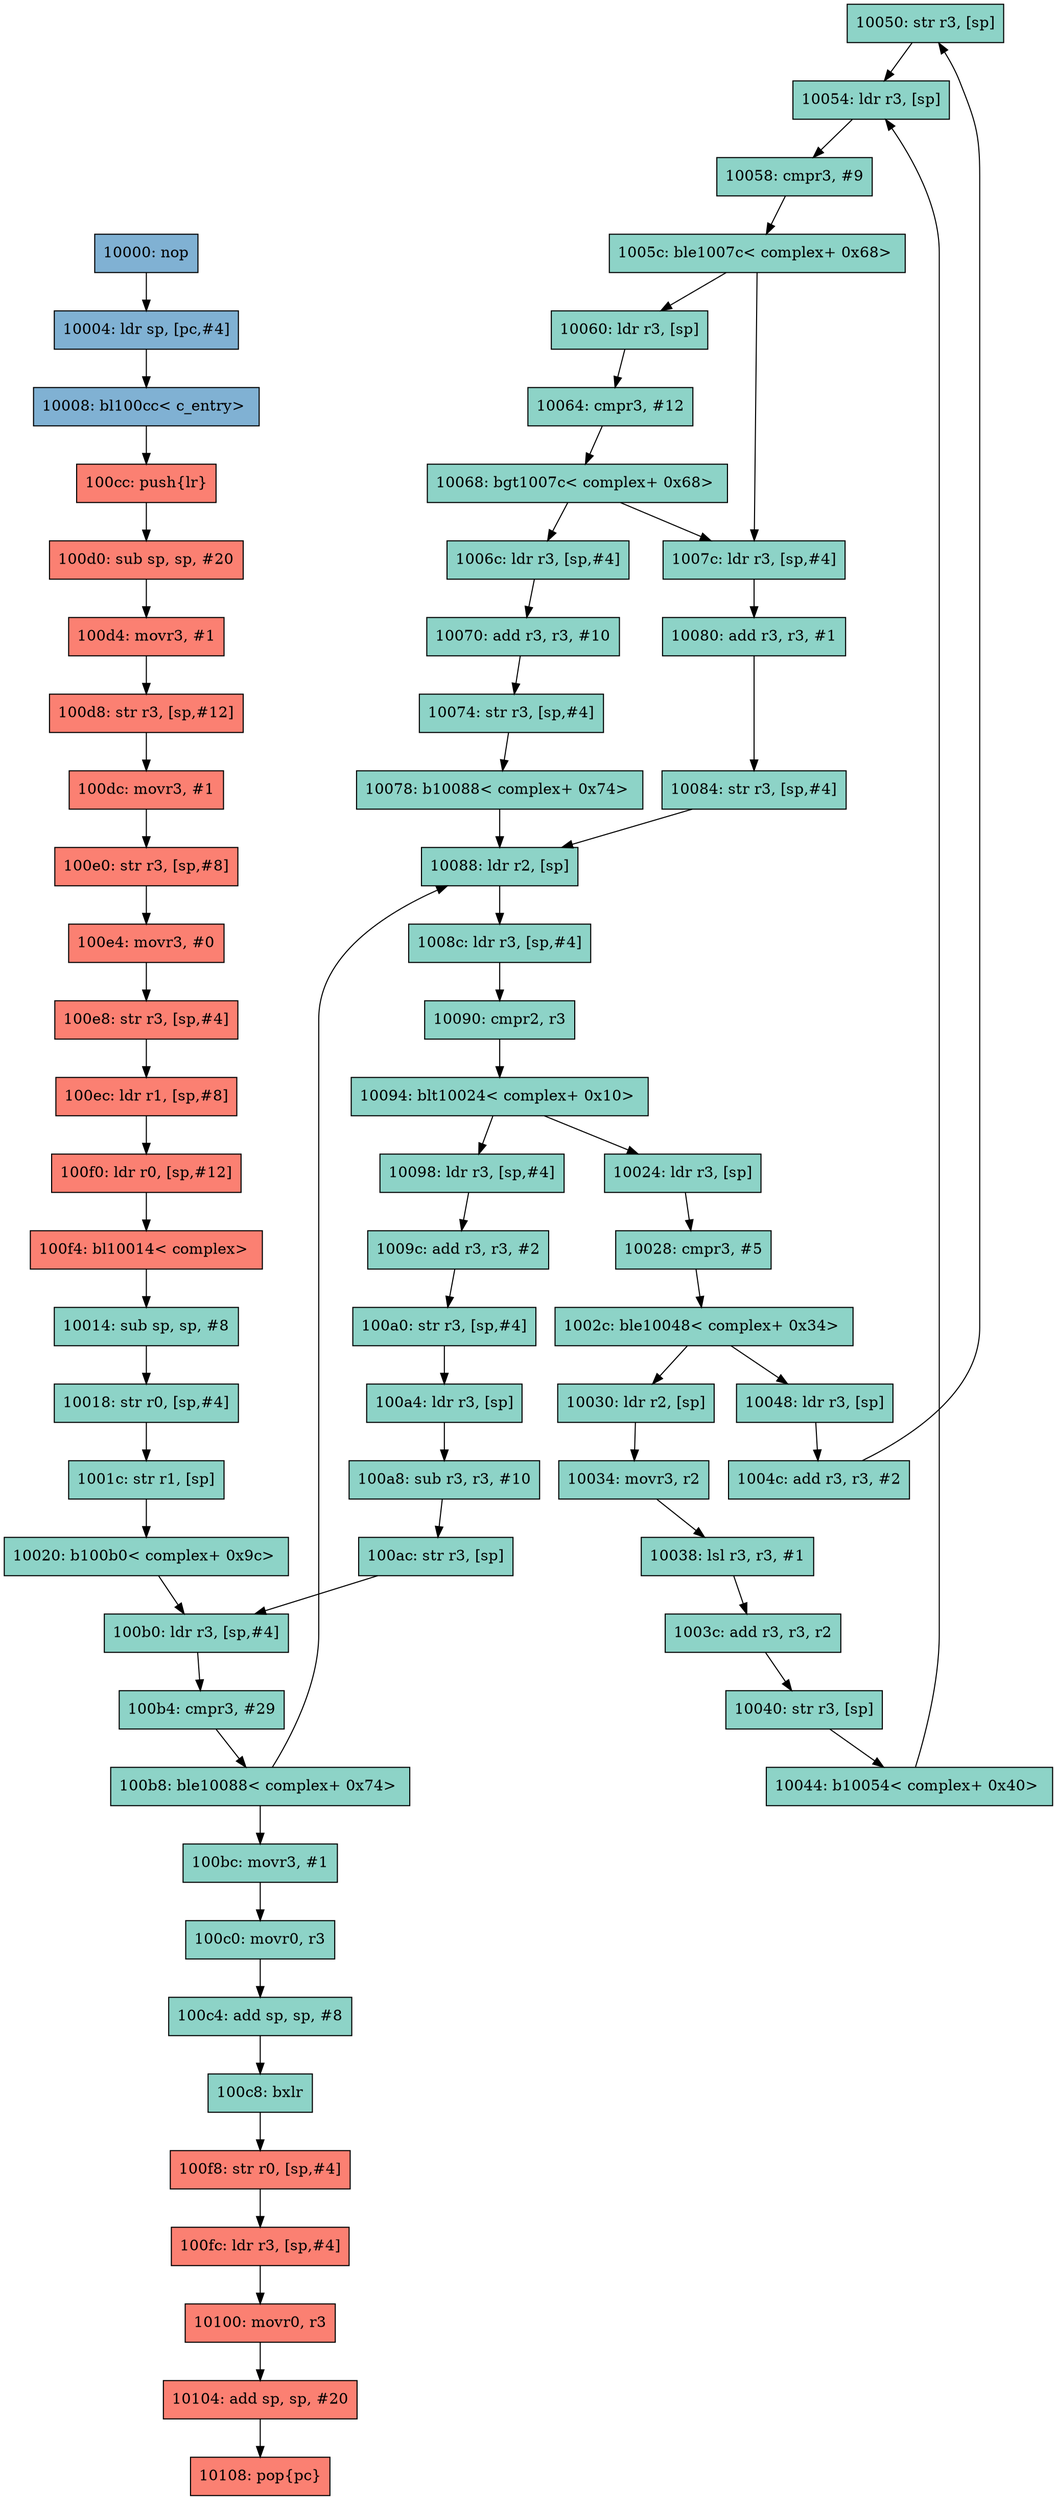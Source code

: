 digraph G {
  "10050_FF36CE" [style=filled shape=rectangle color=black fillcolor="/set312/1" label ="10050: str r3, [sp]"]
  "10044_FF36CE" [style=filled shape=rectangle color=black fillcolor="/set312/1" label ="10044: b10054< complex+ 0x40> "]
  "10024_FF36CE" [style=filled shape=rectangle color=black fillcolor="/set312/1" label ="10024: ldr r3, [sp]"]
  "100f8_C485C7" [style=filled shape=rectangle color=black fillcolor="/set312/4" label ="100f8: str r0, [sp,#4]"]
  "10018_FF36CE" [style=filled shape=rectangle color=black fillcolor="/set312/1" label ="10018: str r0, [sp,#4]"]
  "10014_FF36CE" [style=filled shape=rectangle color=black fillcolor="/set312/1" label ="10014: sub sp, sp, #8"]
  "100e4_C485C7" [style=filled shape=rectangle color=black fillcolor="/set312/4" label ="100e4: movr3, #0"]
  "100b8_FF36CE" [style=filled shape=rectangle color=black fillcolor="/set312/1" label ="100b8: ble10088< complex+ 0x74> "]
  "10104_C485C7" [style=filled shape=rectangle color=black fillcolor="/set312/4" label ="10104: add sp, sp, #20"]
  "10098_FF36CE" [style=filled shape=rectangle color=black fillcolor="/set312/1" label ="10098: ldr r3, [sp,#4]"]
  "10084_FF36CE" [style=filled shape=rectangle color=black fillcolor="/set312/1" label ="10084: str r3, [sp,#4]"]
  "10048_FF36CE" [style=filled shape=rectangle color=black fillcolor="/set312/1" label ="10048: ldr r3, [sp]"]
  "1002c_FF36CE" [style=filled shape=rectangle color=black fillcolor="/set312/1" label ="1002c: ble10048< complex+ 0x34> "]
  "10068_FF36CE" [style=filled shape=rectangle color=black fillcolor="/set312/1" label ="10068: bgt1007c< complex+ 0x68> "]
  "100b4_FF36CE" [style=filled shape=rectangle color=black fillcolor="/set312/1" label ="100b4: cmpr3, #29"]
  "100c0_FF36CE" [style=filled shape=rectangle color=black fillcolor="/set312/1" label ="100c0: movr0, r3"]
  "10100_C485C7" [style=filled shape=rectangle color=black fillcolor="/set312/4" label ="10100: movr0, r3"]
  "10028_FF36CE" [style=filled shape=rectangle color=black fillcolor="/set312/1" label ="10028: cmpr3, #5"]
  "100d4_C485C7" [style=filled shape=rectangle color=black fillcolor="/set312/4" label ="100d4: movr3, #1"]
  "100d0_C485C7" [style=filled shape=rectangle color=black fillcolor="/set312/4" label ="100d0: sub sp, sp, #20"]
  "10040_FF36CE" [style=filled shape=rectangle color=black fillcolor="/set312/1" label ="10040: str r3, [sp]"]
  "10088_FF36CE" [style=filled shape=rectangle color=black fillcolor="/set312/1" label ="10088: ldr r2, [sp]"]
  "100a8_FF36CE" [style=filled shape=rectangle color=black fillcolor="/set312/1" label ="100a8: sub r3, r3, #10"]
  "1005c_FF36CE" [style=filled shape=rectangle color=black fillcolor="/set312/1" label ="1005c: ble1007c< complex+ 0x68> "]
  "10090_FF36CE" [style=filled shape=rectangle color=black fillcolor="/set312/1" label ="10090: cmpr2, r3"]
  "100c8_FF36CE" [style=filled shape=rectangle color=black fillcolor="/set312/1" label ="100c8: bxlr"]
  "1009c_FF36CE" [style=filled shape=rectangle color=black fillcolor="/set312/1" label ="1009c: add r3, r3, #2"]
  "100a4_FF36CE" [style=filled shape=rectangle color=black fillcolor="/set312/1" label ="100a4: ldr r3, [sp]"]
  "100dc_C485C7" [style=filled shape=rectangle color=black fillcolor="/set312/4" label ="100dc: movr3, #1"]
  "100a0_FF36CE" [style=filled shape=rectangle color=black fillcolor="/set312/1" label ="100a0: str r3, [sp,#4]"]
  "10078_FF36CE" [style=filled shape=rectangle color=black fillcolor="/set312/1" label ="10078: b10088< complex+ 0x74> "]
  "1001c_FF36CE" [style=filled shape=rectangle color=black fillcolor="/set312/1" label ="1001c: str r1, [sp]"]
  "10004_542A03" [style=filled shape=rectangle color=black fillcolor="/set312/5" label ="10004: ldr sp, [pc,#4]"]
  "1007c_FF36CE" [style=filled shape=rectangle color=black fillcolor="/set312/1" label ="1007c: ldr r3, [sp,#4]"]
  "10060_FF36CE" [style=filled shape=rectangle color=black fillcolor="/set312/1" label ="10060: ldr r3, [sp]"]
  "100f4_C485C7" [style=filled shape=rectangle color=black fillcolor="/set312/4" label ="100f4: bl10014< complex> "]
  "1008c_FF36CE" [style=filled shape=rectangle color=black fillcolor="/set312/1" label ="1008c: ldr r3, [sp,#4]"]
  "10058_FF36CE" [style=filled shape=rectangle color=black fillcolor="/set312/1" label ="10058: cmpr3, #9"]
  "100d8_C485C7" [style=filled shape=rectangle color=black fillcolor="/set312/4" label ="100d8: str r3, [sp,#12]"]
  "100e8_C485C7" [style=filled shape=rectangle color=black fillcolor="/set312/4" label ="100e8: str r3, [sp,#4]"]
  "100ec_C485C7" [style=filled shape=rectangle color=black fillcolor="/set312/4" label ="100ec: ldr r1, [sp,#8]"]
  "100cc_C485C7" [style=filled shape=rectangle color=black fillcolor="/set312/4" label ="100cc: push{lr}"]
  "100fc_C485C7" [style=filled shape=rectangle color=black fillcolor="/set312/4" label ="100fc: ldr r3, [sp,#4]"]
  "100bc_FF36CE" [style=filled shape=rectangle color=black fillcolor="/set312/1" label ="100bc: movr3, #1"]
  "10038_FF36CE" [style=filled shape=rectangle color=black fillcolor="/set312/1" label ="10038: lsl r3, r3, #1"]
  "10000_542A03" [style=filled shape=rectangle color=black fillcolor="/set312/5" label ="10000: nop"]
  "10020_FF36CE" [style=filled shape=rectangle color=black fillcolor="/set312/1" label ="10020: b100b0< complex+ 0x9c> "]
  "10008_542A03" [style=filled shape=rectangle color=black fillcolor="/set312/5" label ="10008: bl100cc< c_entry> "]
  "10064_FF36CE" [style=filled shape=rectangle color=black fillcolor="/set312/1" label ="10064: cmpr3, #12"]
  "1004c_FF36CE" [style=filled shape=rectangle color=black fillcolor="/set312/1" label ="1004c: add r3, r3, #2"]
  "10108_C485C7" [style=filled shape=rectangle color=black fillcolor="/set312/4" label ="10108: pop{pc}"]
  "100ac_FF36CE" [style=filled shape=rectangle color=black fillcolor="/set312/1" label ="100ac: str r3, [sp]"]
  "100f0_C485C7" [style=filled shape=rectangle color=black fillcolor="/set312/4" label ="100f0: ldr r0, [sp,#12]"]
  "10070_FF36CE" [style=filled shape=rectangle color=black fillcolor="/set312/1" label ="10070: add r3, r3, #10"]
  "100b0_FF36CE" [style=filled shape=rectangle color=black fillcolor="/set312/1" label ="100b0: ldr r3, [sp,#4]"]
  "100e0_C485C7" [style=filled shape=rectangle color=black fillcolor="/set312/4" label ="100e0: str r3, [sp,#8]"]
  "100c4_FF36CE" [style=filled shape=rectangle color=black fillcolor="/set312/1" label ="100c4: add sp, sp, #8"]
  "10054_FF36CE" [style=filled shape=rectangle color=black fillcolor="/set312/1" label ="10054: ldr r3, [sp]"]
  "10030_FF36CE" [style=filled shape=rectangle color=black fillcolor="/set312/1" label ="10030: ldr r2, [sp]"]
  "10094_FF36CE" [style=filled shape=rectangle color=black fillcolor="/set312/1" label ="10094: blt10024< complex+ 0x10> "]
  "10080_FF36CE" [style=filled shape=rectangle color=black fillcolor="/set312/1" label ="10080: add r3, r3, #1"]
  "10034_FF36CE" [style=filled shape=rectangle color=black fillcolor="/set312/1" label ="10034: movr3, r2"]
  "1006c_FF36CE" [style=filled shape=rectangle color=black fillcolor="/set312/1" label ="1006c: ldr r3, [sp,#4]"]
  "10074_FF36CE" [style=filled shape=rectangle color=black fillcolor="/set312/1" label ="10074: str r3, [sp,#4]"]
  "1003c_FF36CE" [style=filled shape=rectangle color=black fillcolor="/set312/1" label ="1003c: add r3, r3, r2"]
  "100c8_FF36CE" -> "100f8_C485C7"
  "10038_FF36CE" -> "1003c_FF36CE"
  "10100_C485C7" -> "10104_C485C7"
  "100d0_C485C7" -> "100d4_C485C7"
  "100d8_C485C7" -> "100dc_C485C7"
  "10094_FF36CE" -> "10024_FF36CE"
  "1002c_FF36CE" -> "10030_FF36CE"
  "10034_FF36CE" -> "10038_FF36CE"
  "10070_FF36CE" -> "10074_FF36CE"
  "10080_FF36CE" -> "10084_FF36CE"
  "10060_FF36CE" -> "10064_FF36CE"
  "10040_FF36CE" -> "10044_FF36CE"
  "10000_542A03" -> "10004_542A03"
  "10020_FF36CE" -> "100b0_FF36CE"
  "10008_542A03" -> "100cc_C485C7"
  "100a0_FF36CE" -> "100a4_FF36CE"
  "100d4_C485C7" -> "100d8_C485C7"
  "10074_FF36CE" -> "10078_FF36CE"
  "100ac_FF36CE" -> "100b0_FF36CE"
  "100a8_FF36CE" -> "100ac_FF36CE"
  "10030_FF36CE" -> "10034_FF36CE"
  "1003c_FF36CE" -> "10040_FF36CE"
  "100b4_FF36CE" -> "100b8_FF36CE"
  "100f8_C485C7" -> "100fc_C485C7"
  "10044_FF36CE" -> "10054_FF36CE"
  "10104_C485C7" -> "10108_C485C7"
  "1005c_FF36CE" -> "1007c_FF36CE"
  "10068_FF36CE" -> "1006c_FF36CE"
  "10084_FF36CE" -> "10088_FF36CE"
  "10050_FF36CE" -> "10054_FF36CE"
  "1001c_FF36CE" -> "10020_FF36CE"
  "10090_FF36CE" -> "10094_FF36CE"
  "100b8_FF36CE" -> "100bc_FF36CE"
  "10028_FF36CE" -> "1002c_FF36CE"
  "100bc_FF36CE" -> "100c0_FF36CE"
  "10048_FF36CE" -> "1004c_FF36CE"
  "100a4_FF36CE" -> "100a8_FF36CE"
  "1005c_FF36CE" -> "10060_FF36CE"
  "1007c_FF36CE" -> "10080_FF36CE"
  "10094_FF36CE" -> "10098_FF36CE"
  "10058_FF36CE" -> "1005c_FF36CE"
  "100e0_C485C7" -> "100e4_C485C7"
  "1009c_FF36CE" -> "100a0_FF36CE"
  "100ec_C485C7" -> "100f0_C485C7"
  "1008c_FF36CE" -> "10090_FF36CE"
  "100cc_C485C7" -> "100d0_C485C7"
  "100e4_C485C7" -> "100e8_C485C7"
  "100c4_FF36CE" -> "100c8_FF36CE"
  "100f0_C485C7" -> "100f4_C485C7"
  "10024_FF36CE" -> "10028_FF36CE"
  "100e8_C485C7" -> "100ec_C485C7"
  "1002c_FF36CE" -> "10048_FF36CE"
  "100fc_C485C7" -> "10100_C485C7"
  "100f4_C485C7" -> "10014_FF36CE"
  "10064_FF36CE" -> "10068_FF36CE"
  "10088_FF36CE" -> "1008c_FF36CE"
  "1004c_FF36CE" -> "10050_FF36CE"
  "100dc_C485C7" -> "100e0_C485C7"
  "10054_FF36CE" -> "10058_FF36CE"
  "10068_FF36CE" -> "1007c_FF36CE"
  "10014_FF36CE" -> "10018_FF36CE"
  "10078_FF36CE" -> "10088_FF36CE"
  "10004_542A03" -> "10008_542A03"
  "100b8_FF36CE" -> "10088_FF36CE"
  "1006c_FF36CE" -> "10070_FF36CE"
  "10098_FF36CE" -> "1009c_FF36CE"
  "100b0_FF36CE" -> "100b4_FF36CE"
  "10018_FF36CE" -> "1001c_FF36CE"
  "100c0_FF36CE" -> "100c4_FF36CE"
}